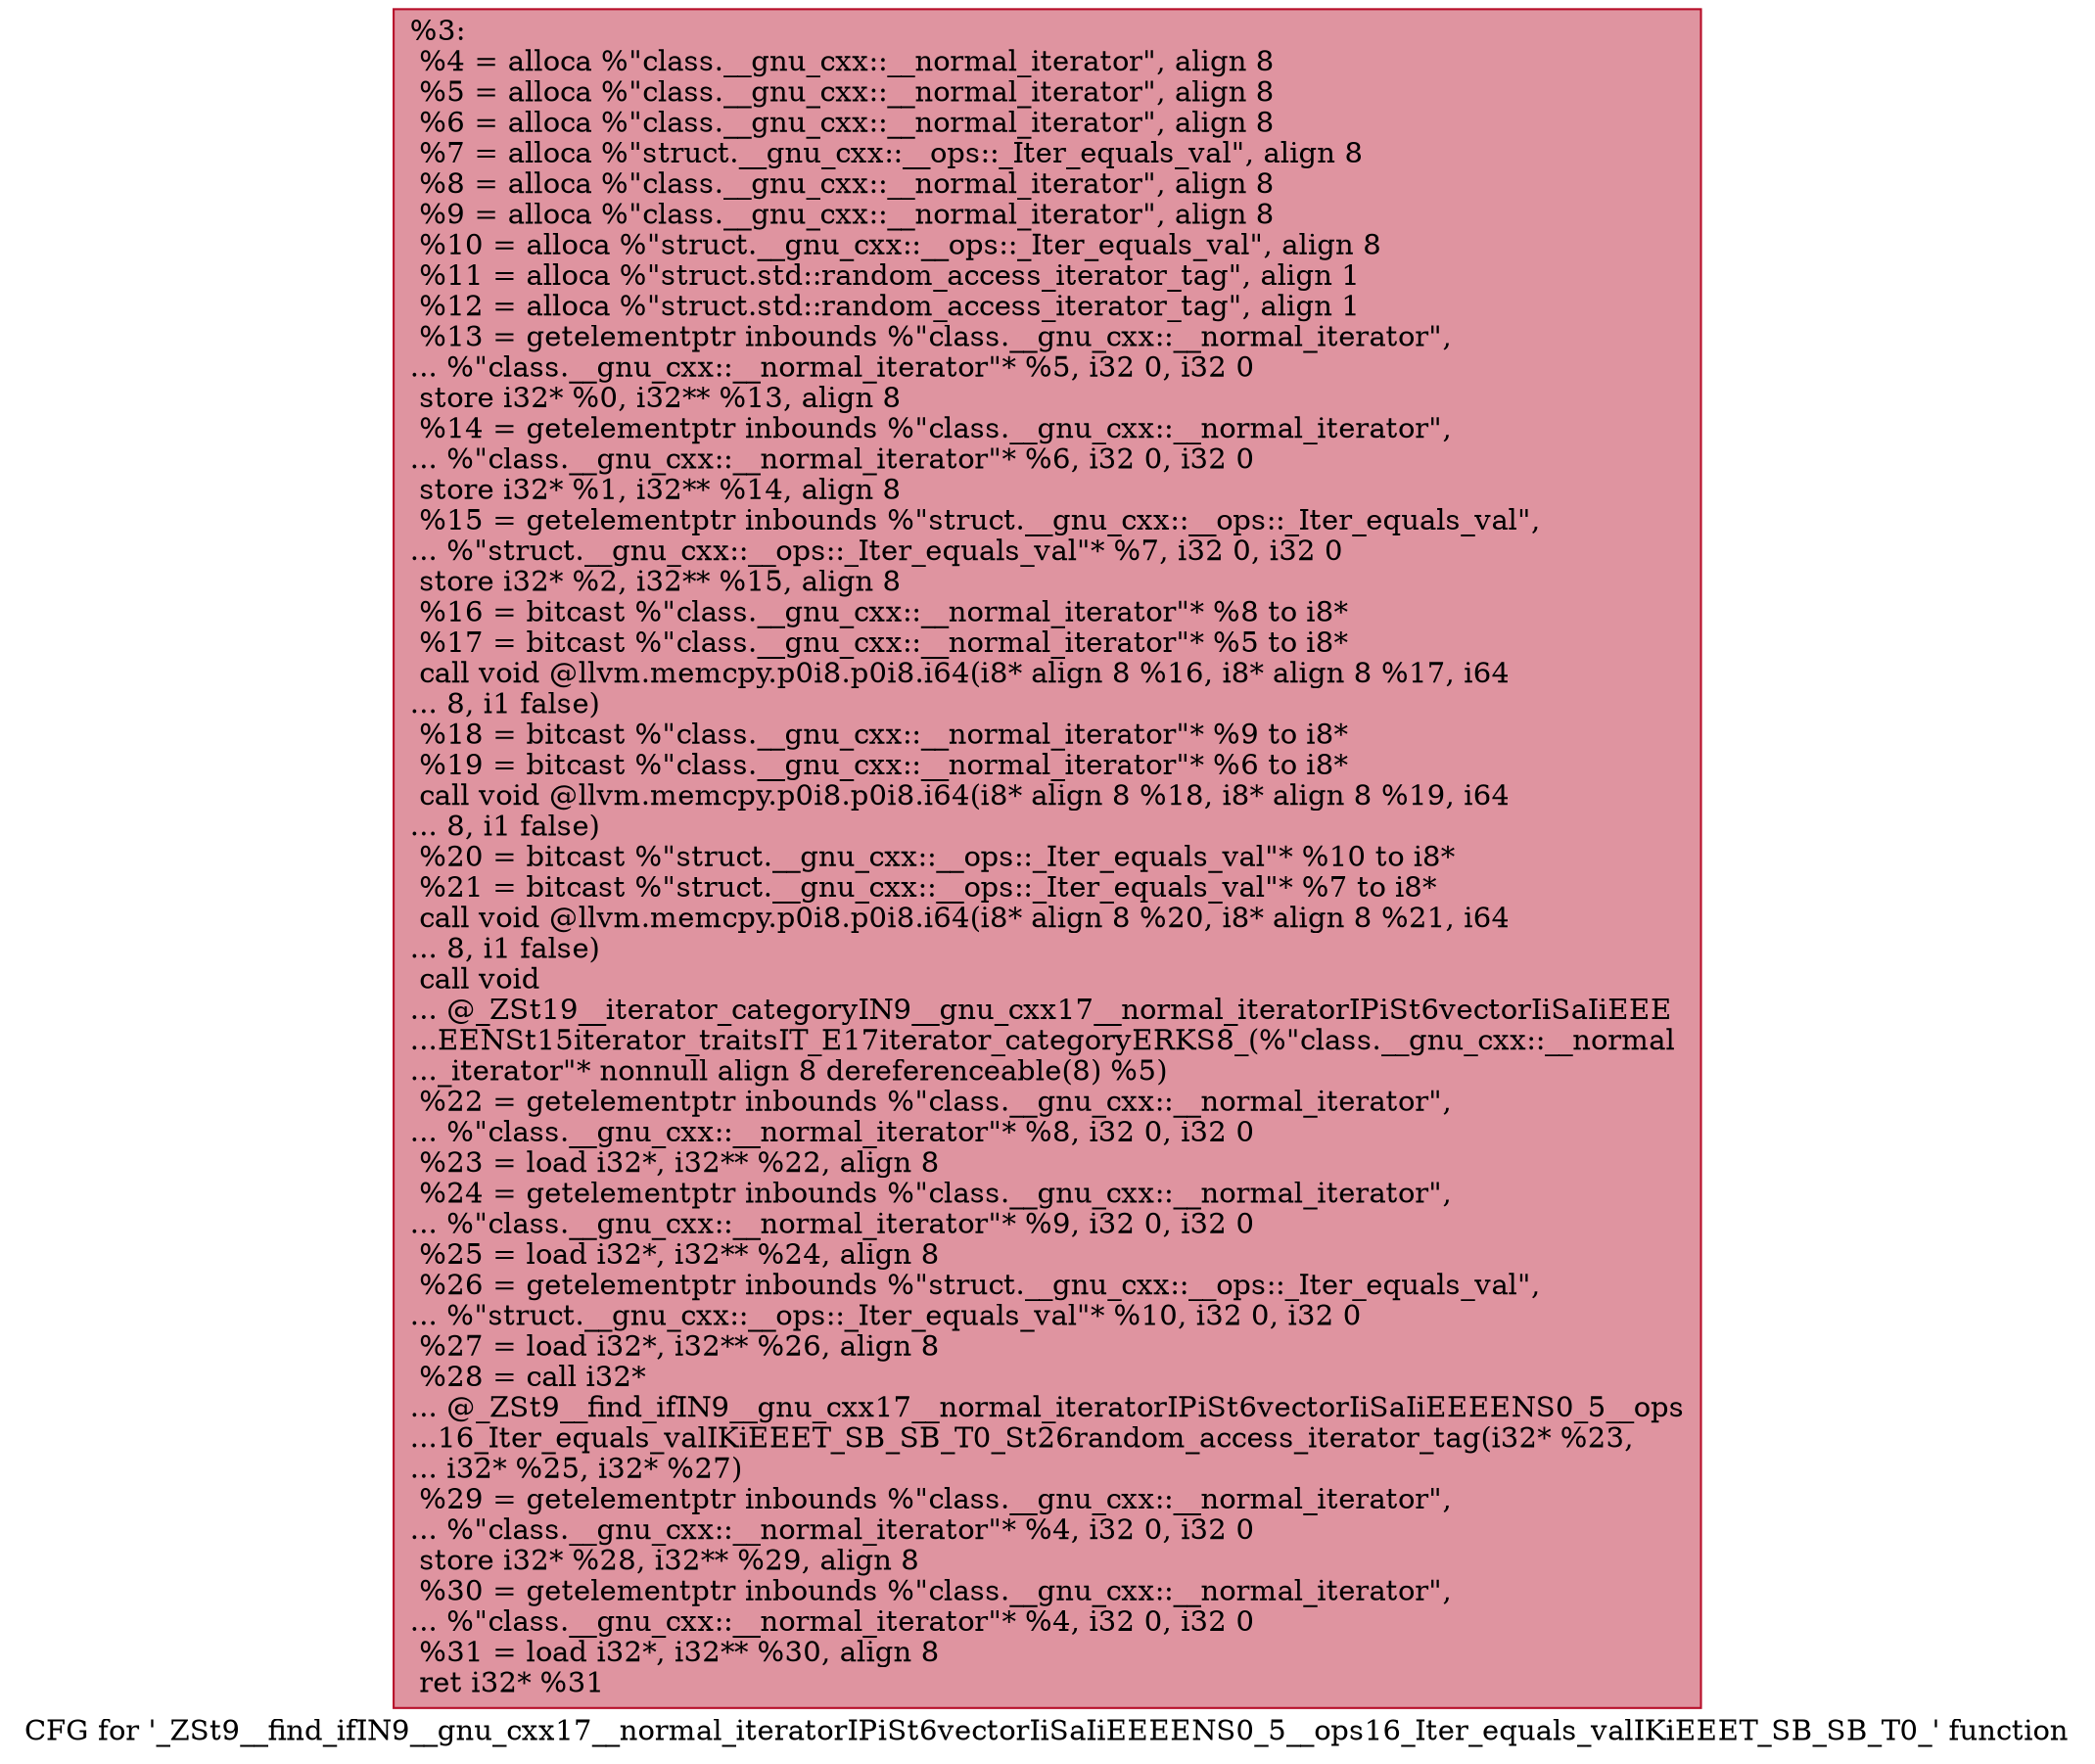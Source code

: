 digraph "CFG for '_ZSt9__find_ifIN9__gnu_cxx17__normal_iteratorIPiSt6vectorIiSaIiEEEENS0_5__ops16_Iter_equals_valIKiEEET_SB_SB_T0_' function" {
	label="CFG for '_ZSt9__find_ifIN9__gnu_cxx17__normal_iteratorIPiSt6vectorIiSaIiEEEENS0_5__ops16_Iter_equals_valIKiEEET_SB_SB_T0_' function";

	Node0x564e1ff05590 [shape=record,color="#b70d28ff", style=filled, fillcolor="#b70d2870",label="{%3:\l  %4 = alloca %\"class.__gnu_cxx::__normal_iterator\", align 8\l  %5 = alloca %\"class.__gnu_cxx::__normal_iterator\", align 8\l  %6 = alloca %\"class.__gnu_cxx::__normal_iterator\", align 8\l  %7 = alloca %\"struct.__gnu_cxx::__ops::_Iter_equals_val\", align 8\l  %8 = alloca %\"class.__gnu_cxx::__normal_iterator\", align 8\l  %9 = alloca %\"class.__gnu_cxx::__normal_iterator\", align 8\l  %10 = alloca %\"struct.__gnu_cxx::__ops::_Iter_equals_val\", align 8\l  %11 = alloca %\"struct.std::random_access_iterator_tag\", align 1\l  %12 = alloca %\"struct.std::random_access_iterator_tag\", align 1\l  %13 = getelementptr inbounds %\"class.__gnu_cxx::__normal_iterator\",\l... %\"class.__gnu_cxx::__normal_iterator\"* %5, i32 0, i32 0\l  store i32* %0, i32** %13, align 8\l  %14 = getelementptr inbounds %\"class.__gnu_cxx::__normal_iterator\",\l... %\"class.__gnu_cxx::__normal_iterator\"* %6, i32 0, i32 0\l  store i32* %1, i32** %14, align 8\l  %15 = getelementptr inbounds %\"struct.__gnu_cxx::__ops::_Iter_equals_val\",\l... %\"struct.__gnu_cxx::__ops::_Iter_equals_val\"* %7, i32 0, i32 0\l  store i32* %2, i32** %15, align 8\l  %16 = bitcast %\"class.__gnu_cxx::__normal_iterator\"* %8 to i8*\l  %17 = bitcast %\"class.__gnu_cxx::__normal_iterator\"* %5 to i8*\l  call void @llvm.memcpy.p0i8.p0i8.i64(i8* align 8 %16, i8* align 8 %17, i64\l... 8, i1 false)\l  %18 = bitcast %\"class.__gnu_cxx::__normal_iterator\"* %9 to i8*\l  %19 = bitcast %\"class.__gnu_cxx::__normal_iterator\"* %6 to i8*\l  call void @llvm.memcpy.p0i8.p0i8.i64(i8* align 8 %18, i8* align 8 %19, i64\l... 8, i1 false)\l  %20 = bitcast %\"struct.__gnu_cxx::__ops::_Iter_equals_val\"* %10 to i8*\l  %21 = bitcast %\"struct.__gnu_cxx::__ops::_Iter_equals_val\"* %7 to i8*\l  call void @llvm.memcpy.p0i8.p0i8.i64(i8* align 8 %20, i8* align 8 %21, i64\l... 8, i1 false)\l  call void\l... @_ZSt19__iterator_categoryIN9__gnu_cxx17__normal_iteratorIPiSt6vectorIiSaIiEEE\l...EENSt15iterator_traitsIT_E17iterator_categoryERKS8_(%\"class.__gnu_cxx::__normal\l..._iterator\"* nonnull align 8 dereferenceable(8) %5)\l  %22 = getelementptr inbounds %\"class.__gnu_cxx::__normal_iterator\",\l... %\"class.__gnu_cxx::__normal_iterator\"* %8, i32 0, i32 0\l  %23 = load i32*, i32** %22, align 8\l  %24 = getelementptr inbounds %\"class.__gnu_cxx::__normal_iterator\",\l... %\"class.__gnu_cxx::__normal_iterator\"* %9, i32 0, i32 0\l  %25 = load i32*, i32** %24, align 8\l  %26 = getelementptr inbounds %\"struct.__gnu_cxx::__ops::_Iter_equals_val\",\l... %\"struct.__gnu_cxx::__ops::_Iter_equals_val\"* %10, i32 0, i32 0\l  %27 = load i32*, i32** %26, align 8\l  %28 = call i32*\l... @_ZSt9__find_ifIN9__gnu_cxx17__normal_iteratorIPiSt6vectorIiSaIiEEEENS0_5__ops\l...16_Iter_equals_valIKiEEET_SB_SB_T0_St26random_access_iterator_tag(i32* %23,\l... i32* %25, i32* %27)\l  %29 = getelementptr inbounds %\"class.__gnu_cxx::__normal_iterator\",\l... %\"class.__gnu_cxx::__normal_iterator\"* %4, i32 0, i32 0\l  store i32* %28, i32** %29, align 8\l  %30 = getelementptr inbounds %\"class.__gnu_cxx::__normal_iterator\",\l... %\"class.__gnu_cxx::__normal_iterator\"* %4, i32 0, i32 0\l  %31 = load i32*, i32** %30, align 8\l  ret i32* %31\l}"];
}
